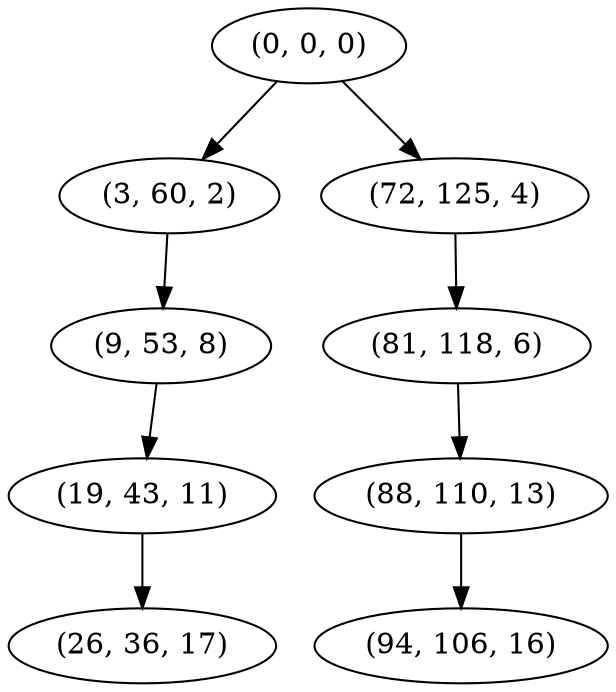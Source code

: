 digraph tree {
    "(0, 0, 0)";
    "(3, 60, 2)";
    "(9, 53, 8)";
    "(19, 43, 11)";
    "(26, 36, 17)";
    "(72, 125, 4)";
    "(81, 118, 6)";
    "(88, 110, 13)";
    "(94, 106, 16)";
    "(0, 0, 0)" -> "(3, 60, 2)";
    "(0, 0, 0)" -> "(72, 125, 4)";
    "(3, 60, 2)" -> "(9, 53, 8)";
    "(9, 53, 8)" -> "(19, 43, 11)";
    "(19, 43, 11)" -> "(26, 36, 17)";
    "(72, 125, 4)" -> "(81, 118, 6)";
    "(81, 118, 6)" -> "(88, 110, 13)";
    "(88, 110, 13)" -> "(94, 106, 16)";
}
